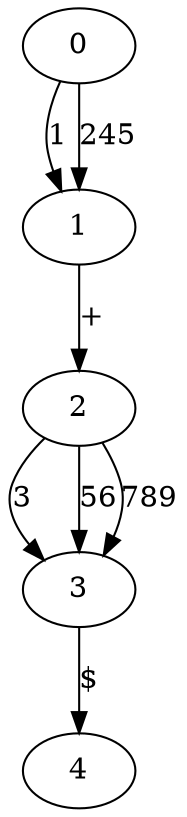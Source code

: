 digraph g
{
0 -> 1 [label="1"]
0 -> 1 [label="245"]
1 -> 2 [label="+"]
2 -> 3 [label="3"]
2 -> 3 [label="56"]
2 -> 3 [label="789"]
3 -> 4 [label="$"]
}
